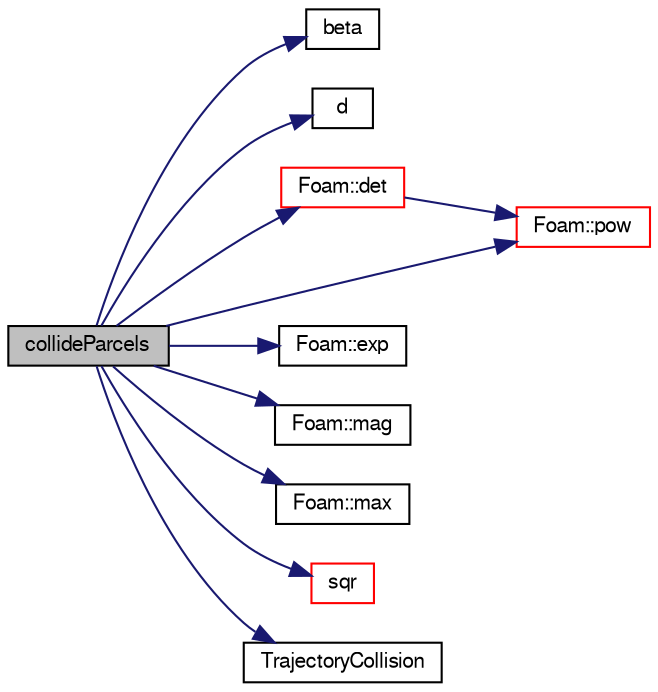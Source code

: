 digraph "collideParcels"
{
  bgcolor="transparent";
  edge [fontname="FreeSans",fontsize="10",labelfontname="FreeSans",labelfontsize="10"];
  node [fontname="FreeSans",fontsize="10",shape=record];
  rankdir="LR";
  Node25 [label="collideParcels",height=0.2,width=0.4,color="black", fillcolor="grey75", style="filled", fontcolor="black"];
  Node25 -> Node26 [color="midnightblue",fontsize="10",style="solid",fontname="FreeSans"];
  Node26 [label="beta",height=0.2,width=0.4,color="black",URL="$a39152.html#a8c8c91fc032b25dcc9e3d971fac17272"];
  Node25 -> Node27 [color="midnightblue",fontsize="10",style="solid",fontname="FreeSans"];
  Node27 [label="d",height=0.2,width=0.4,color="black",URL="$a38951.html#aa182a9055736468dd160f12649a01fd1"];
  Node25 -> Node28 [color="midnightblue",fontsize="10",style="solid",fontname="FreeSans"];
  Node28 [label="Foam::det",height=0.2,width=0.4,color="red",URL="$a21124.html#a0661214f1c72feedb965c88d685f8036"];
  Node28 -> Node31 [color="midnightblue",fontsize="10",style="solid",fontname="FreeSans"];
  Node31 [label="Foam::pow",height=0.2,width=0.4,color="red",URL="$a21124.html#a7500c8e9d27a442adc75e287de074c7c"];
  Node25 -> Node33 [color="midnightblue",fontsize="10",style="solid",fontname="FreeSans"];
  Node33 [label="Foam::exp",height=0.2,width=0.4,color="black",URL="$a21124.html#a12bca6c677fcf0977532179c3cb9bb89"];
  Node25 -> Node34 [color="midnightblue",fontsize="10",style="solid",fontname="FreeSans"];
  Node34 [label="Foam::mag",height=0.2,width=0.4,color="black",URL="$a21124.html#a929da2a3fdcf3dacbbe0487d3a330dae"];
  Node25 -> Node35 [color="midnightblue",fontsize="10",style="solid",fontname="FreeSans"];
  Node35 [label="Foam::max",height=0.2,width=0.4,color="black",URL="$a21124.html#ac993e906cf2774ae77e666bc24e81733"];
  Node25 -> Node31 [color="midnightblue",fontsize="10",style="solid",fontname="FreeSans"];
  Node25 -> Node36 [color="midnightblue",fontsize="10",style="solid",fontname="FreeSans"];
  Node36 [label="sqr",height=0.2,width=0.4,color="red",URL="$a12539.html#a557bbac590ed5ce51116be69fe4faa96"];
  Node25 -> Node38 [color="midnightblue",fontsize="10",style="solid",fontname="FreeSans"];
  Node38 [label="TrajectoryCollision",height=0.2,width=0.4,color="black",URL="$a24590.html#abf2068eaf5a438b7d41b0463fd0dcd35",tooltip="Construct from dictionary. "];
}
